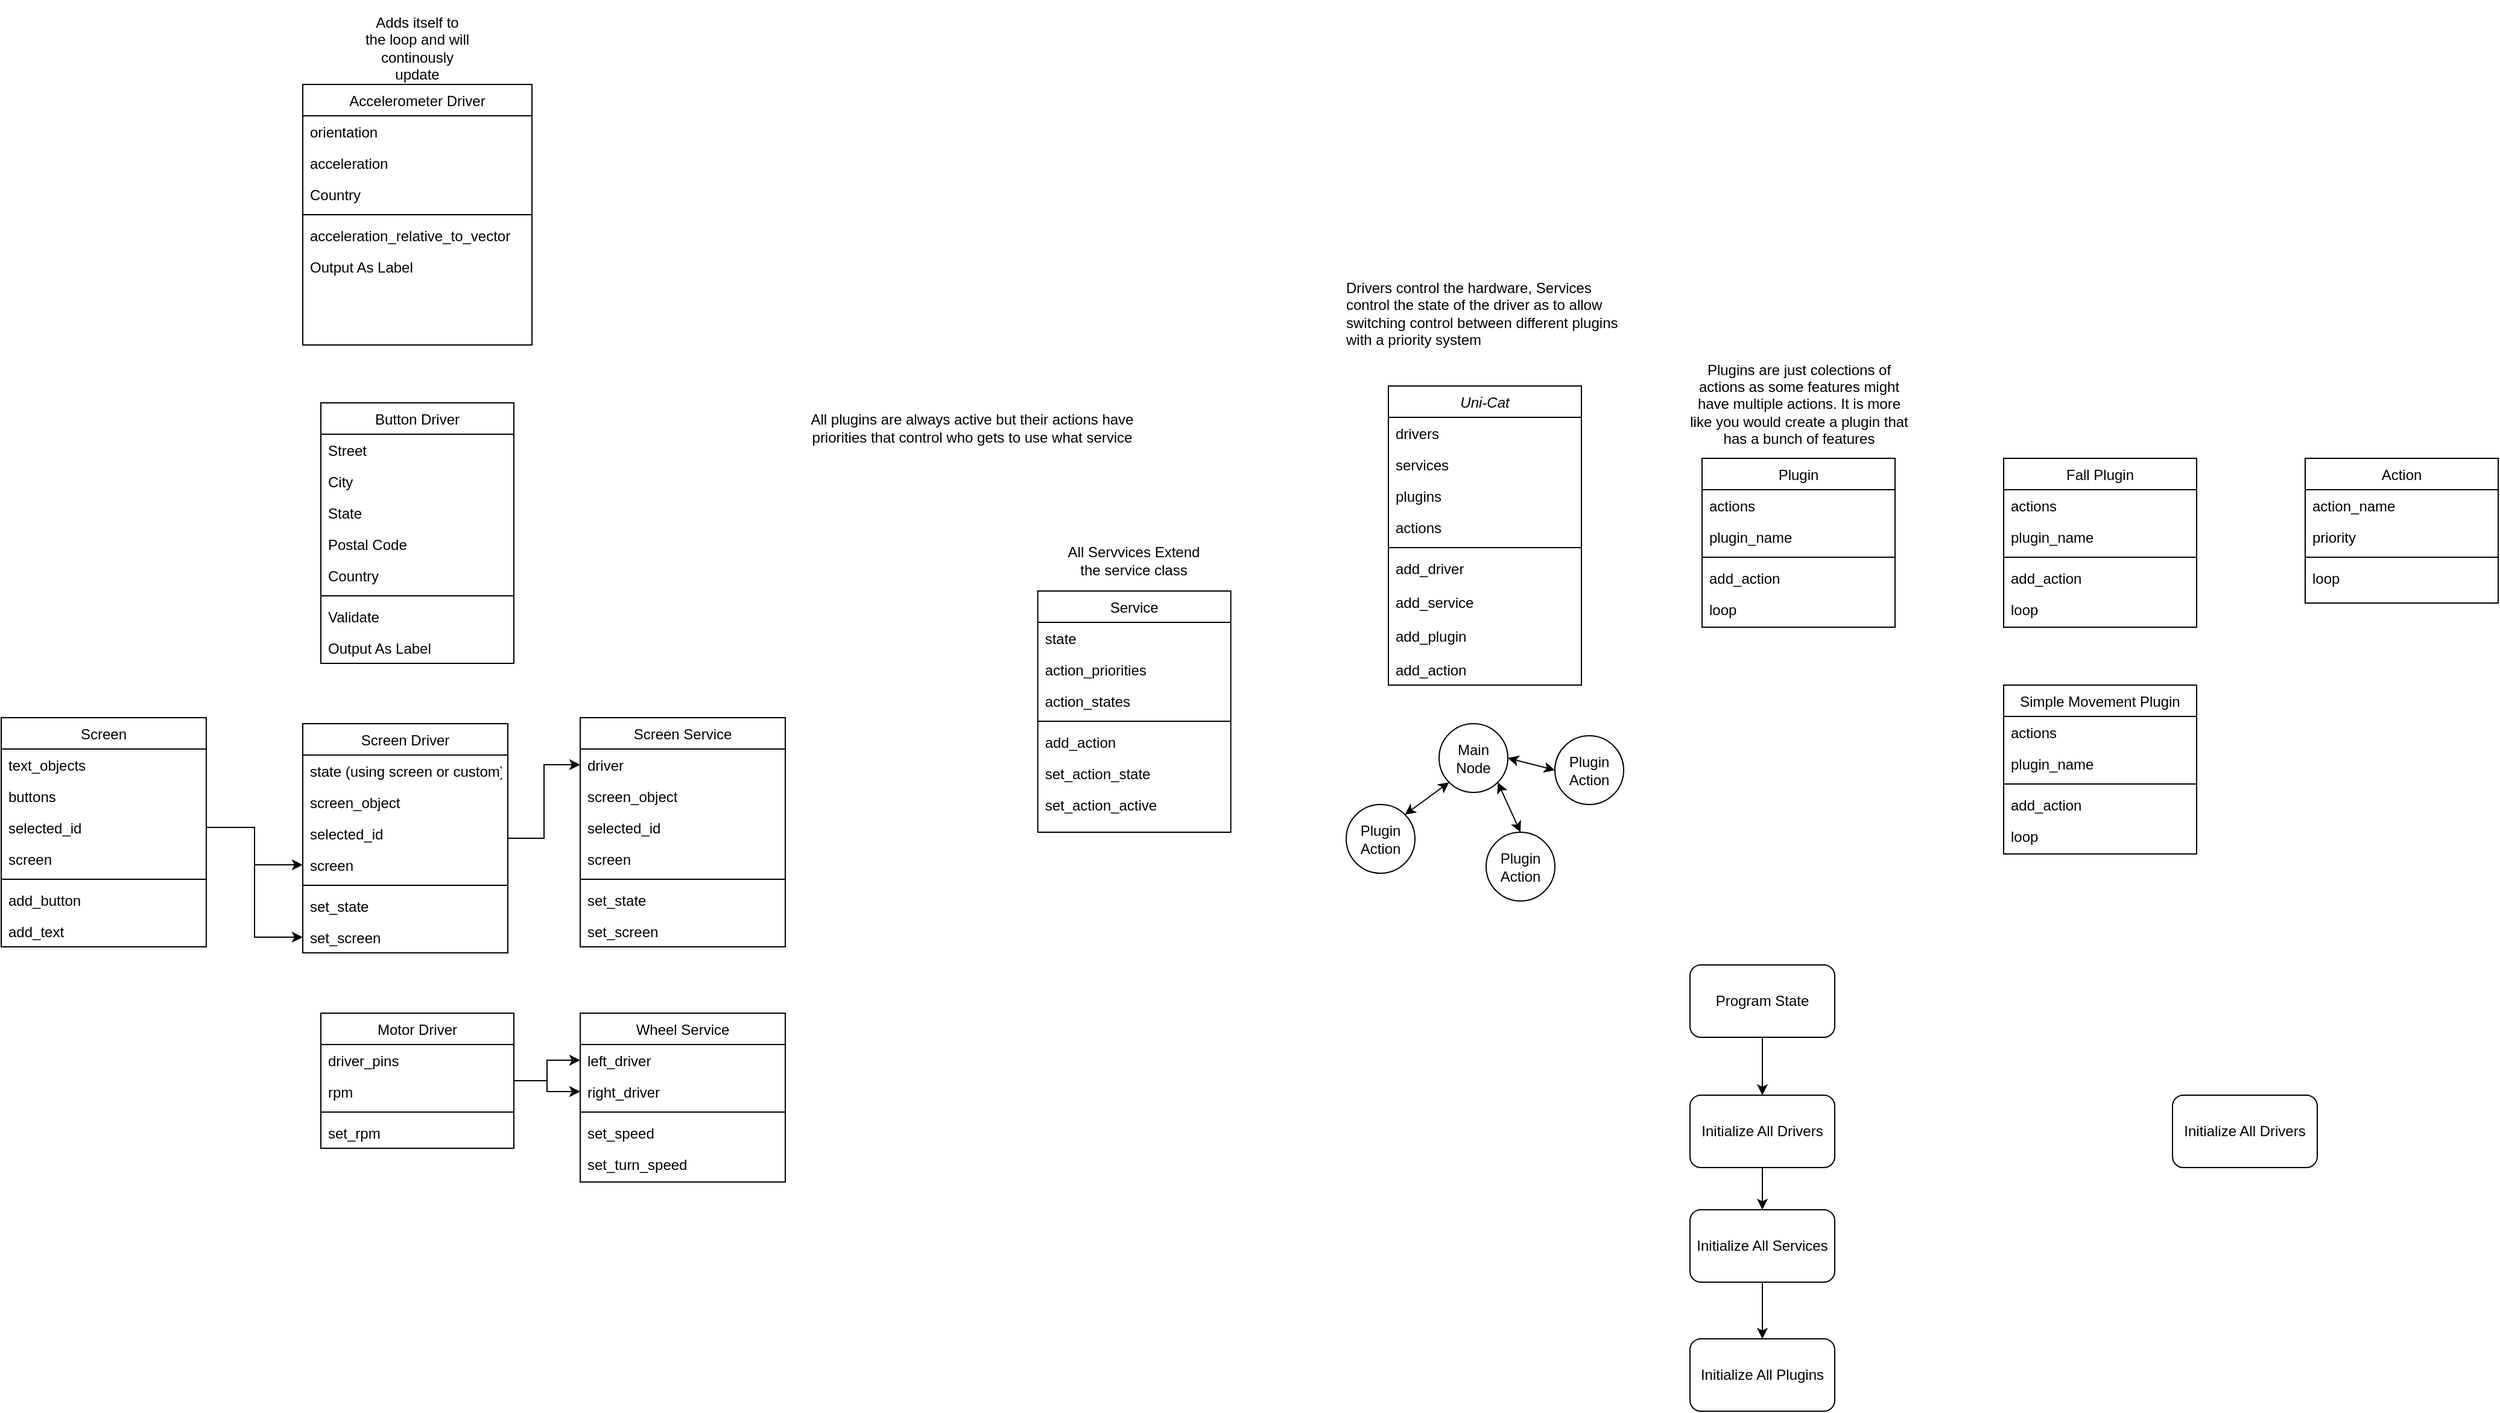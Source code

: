 <mxfile version="26.0.16">
  <diagram id="C5RBs43oDa-KdzZeNtuy" name="Page-1">
    <mxGraphModel dx="2759" dy="1823" grid="1" gridSize="10" guides="1" tooltips="1" connect="1" arrows="1" fold="1" page="1" pageScale="1" pageWidth="827" pageHeight="1169" math="0" shadow="0">
      <root>
        <mxCell id="WIyWlLk6GJQsqaUBKTNV-0" />
        <mxCell id="WIyWlLk6GJQsqaUBKTNV-1" parent="WIyWlLk6GJQsqaUBKTNV-0" />
        <mxCell id="zkfFHV4jXpPFQw0GAbJ--0" value="Uni-Cat" style="swimlane;fontStyle=2;align=center;verticalAlign=top;childLayout=stackLayout;horizontal=1;startSize=26;horizontalStack=0;resizeParent=1;resizeLast=0;collapsible=1;marginBottom=0;rounded=0;shadow=0;strokeWidth=1;" parent="WIyWlLk6GJQsqaUBKTNV-1" vertex="1">
          <mxGeometry x="220" y="120" width="160" height="248" as="geometry">
            <mxRectangle x="230" y="140" width="160" height="26" as="alternateBounds" />
          </mxGeometry>
        </mxCell>
        <mxCell id="zkfFHV4jXpPFQw0GAbJ--1" value="drivers" style="text;align=left;verticalAlign=top;spacingLeft=4;spacingRight=4;overflow=hidden;rotatable=0;points=[[0,0.5],[1,0.5]];portConstraint=eastwest;" parent="zkfFHV4jXpPFQw0GAbJ--0" vertex="1">
          <mxGeometry y="26" width="160" height="26" as="geometry" />
        </mxCell>
        <mxCell id="zkfFHV4jXpPFQw0GAbJ--2" value="services" style="text;align=left;verticalAlign=top;spacingLeft=4;spacingRight=4;overflow=hidden;rotatable=0;points=[[0,0.5],[1,0.5]];portConstraint=eastwest;rounded=0;shadow=0;html=0;" parent="zkfFHV4jXpPFQw0GAbJ--0" vertex="1">
          <mxGeometry y="52" width="160" height="26" as="geometry" />
        </mxCell>
        <mxCell id="zkfFHV4jXpPFQw0GAbJ--3" value="plugins" style="text;align=left;verticalAlign=top;spacingLeft=4;spacingRight=4;overflow=hidden;rotatable=0;points=[[0,0.5],[1,0.5]];portConstraint=eastwest;rounded=0;shadow=0;html=0;" parent="zkfFHV4jXpPFQw0GAbJ--0" vertex="1">
          <mxGeometry y="78" width="160" height="26" as="geometry" />
        </mxCell>
        <mxCell id="zBxT6otSpAJAWcywRwAS-45" value="actions" style="text;align=left;verticalAlign=top;spacingLeft=4;spacingRight=4;overflow=hidden;rotatable=0;points=[[0,0.5],[1,0.5]];portConstraint=eastwest;rounded=0;shadow=0;html=0;" vertex="1" parent="zkfFHV4jXpPFQw0GAbJ--0">
          <mxGeometry y="104" width="160" height="26" as="geometry" />
        </mxCell>
        <mxCell id="zkfFHV4jXpPFQw0GAbJ--4" value="" style="line;html=1;strokeWidth=1;align=left;verticalAlign=middle;spacingTop=-1;spacingLeft=3;spacingRight=3;rotatable=0;labelPosition=right;points=[];portConstraint=eastwest;" parent="zkfFHV4jXpPFQw0GAbJ--0" vertex="1">
          <mxGeometry y="130" width="160" height="8" as="geometry" />
        </mxCell>
        <mxCell id="zkfFHV4jXpPFQw0GAbJ--5" value="add_driver" style="text;align=left;verticalAlign=top;spacingLeft=4;spacingRight=4;overflow=hidden;rotatable=0;points=[[0,0.5],[1,0.5]];portConstraint=eastwest;" parent="zkfFHV4jXpPFQw0GAbJ--0" vertex="1">
          <mxGeometry y="138" width="160" height="28" as="geometry" />
        </mxCell>
        <mxCell id="Tneyb9ILqxEZpvxkOjh5-0" value="add_service" style="text;align=left;verticalAlign=top;spacingLeft=4;spacingRight=4;overflow=hidden;rotatable=0;points=[[0,0.5],[1,0.5]];portConstraint=eastwest;" parent="zkfFHV4jXpPFQw0GAbJ--0" vertex="1">
          <mxGeometry y="166" width="160" height="28" as="geometry" />
        </mxCell>
        <mxCell id="Tneyb9ILqxEZpvxkOjh5-1" value="add_plugin" style="text;align=left;verticalAlign=top;spacingLeft=4;spacingRight=4;overflow=hidden;rotatable=0;points=[[0,0.5],[1,0.5]];portConstraint=eastwest;" parent="zkfFHV4jXpPFQw0GAbJ--0" vertex="1">
          <mxGeometry y="194" width="160" height="28" as="geometry" />
        </mxCell>
        <mxCell id="zBxT6otSpAJAWcywRwAS-44" value="add_action" style="text;align=left;verticalAlign=top;spacingLeft=4;spacingRight=4;overflow=hidden;rotatable=0;points=[[0,0.5],[1,0.5]];portConstraint=eastwest;rounded=0;shadow=0;html=0;" vertex="1" parent="zkfFHV4jXpPFQw0GAbJ--0">
          <mxGeometry y="222" width="160" height="26" as="geometry" />
        </mxCell>
        <mxCell id="zkfFHV4jXpPFQw0GAbJ--17" value="Service" style="swimlane;fontStyle=0;align=center;verticalAlign=top;childLayout=stackLayout;horizontal=1;startSize=26;horizontalStack=0;resizeParent=1;resizeLast=0;collapsible=1;marginBottom=0;rounded=0;shadow=0;strokeWidth=1;" parent="WIyWlLk6GJQsqaUBKTNV-1" vertex="1">
          <mxGeometry x="-70.67" y="290" width="160" height="200" as="geometry">
            <mxRectangle x="508" y="120" width="160" height="26" as="alternateBounds" />
          </mxGeometry>
        </mxCell>
        <mxCell id="zkfFHV4jXpPFQw0GAbJ--18" value="state" style="text;align=left;verticalAlign=top;spacingLeft=4;spacingRight=4;overflow=hidden;rotatable=0;points=[[0,0.5],[1,0.5]];portConstraint=eastwest;" parent="zkfFHV4jXpPFQw0GAbJ--17" vertex="1">
          <mxGeometry y="26" width="160" height="26" as="geometry" />
        </mxCell>
        <mxCell id="zkfFHV4jXpPFQw0GAbJ--19" value="action_priorities" style="text;align=left;verticalAlign=top;spacingLeft=4;spacingRight=4;overflow=hidden;rotatable=0;points=[[0,0.5],[1,0.5]];portConstraint=eastwest;rounded=0;shadow=0;html=0;" parent="zkfFHV4jXpPFQw0GAbJ--17" vertex="1">
          <mxGeometry y="52" width="160" height="26" as="geometry" />
        </mxCell>
        <mxCell id="zkfFHV4jXpPFQw0GAbJ--20" value="action_states" style="text;align=left;verticalAlign=top;spacingLeft=4;spacingRight=4;overflow=hidden;rotatable=0;points=[[0,0.5],[1,0.5]];portConstraint=eastwest;rounded=0;shadow=0;html=0;" parent="zkfFHV4jXpPFQw0GAbJ--17" vertex="1">
          <mxGeometry y="78" width="160" height="26" as="geometry" />
        </mxCell>
        <mxCell id="zkfFHV4jXpPFQw0GAbJ--23" value="" style="line;html=1;strokeWidth=1;align=left;verticalAlign=middle;spacingTop=-1;spacingLeft=3;spacingRight=3;rotatable=0;labelPosition=right;points=[];portConstraint=eastwest;" parent="zkfFHV4jXpPFQw0GAbJ--17" vertex="1">
          <mxGeometry y="104" width="160" height="8" as="geometry" />
        </mxCell>
        <mxCell id="zkfFHV4jXpPFQw0GAbJ--24" value="add_action" style="text;align=left;verticalAlign=top;spacingLeft=4;spacingRight=4;overflow=hidden;rotatable=0;points=[[0,0.5],[1,0.5]];portConstraint=eastwest;" parent="zkfFHV4jXpPFQw0GAbJ--17" vertex="1">
          <mxGeometry y="112" width="160" height="26" as="geometry" />
        </mxCell>
        <mxCell id="zkfFHV4jXpPFQw0GAbJ--25" value="set_action_state" style="text;align=left;verticalAlign=top;spacingLeft=4;spacingRight=4;overflow=hidden;rotatable=0;points=[[0,0.5],[1,0.5]];portConstraint=eastwest;" parent="zkfFHV4jXpPFQw0GAbJ--17" vertex="1">
          <mxGeometry y="138" width="160" height="26" as="geometry" />
        </mxCell>
        <mxCell id="Tneyb9ILqxEZpvxkOjh5-11" value="set_action_active" style="text;align=left;verticalAlign=top;spacingLeft=4;spacingRight=4;overflow=hidden;rotatable=0;points=[[0,0.5],[1,0.5]];portConstraint=eastwest;" parent="zkfFHV4jXpPFQw0GAbJ--17" vertex="1">
          <mxGeometry y="164" width="160" height="26" as="geometry" />
        </mxCell>
        <mxCell id="Tneyb9ILqxEZpvxkOjh5-2" value="Button Driver" style="swimlane;fontStyle=0;align=center;verticalAlign=top;childLayout=stackLayout;horizontal=1;startSize=26;horizontalStack=0;resizeParent=1;resizeLast=0;collapsible=1;marginBottom=0;rounded=0;shadow=0;strokeWidth=1;" parent="WIyWlLk6GJQsqaUBKTNV-1" vertex="1">
          <mxGeometry x="-665" y="134" width="160" height="216" as="geometry">
            <mxRectangle x="508" y="120" width="160" height="26" as="alternateBounds" />
          </mxGeometry>
        </mxCell>
        <mxCell id="Tneyb9ILqxEZpvxkOjh5-3" value="Street" style="text;align=left;verticalAlign=top;spacingLeft=4;spacingRight=4;overflow=hidden;rotatable=0;points=[[0,0.5],[1,0.5]];portConstraint=eastwest;" parent="Tneyb9ILqxEZpvxkOjh5-2" vertex="1">
          <mxGeometry y="26" width="160" height="26" as="geometry" />
        </mxCell>
        <mxCell id="Tneyb9ILqxEZpvxkOjh5-4" value="City" style="text;align=left;verticalAlign=top;spacingLeft=4;spacingRight=4;overflow=hidden;rotatable=0;points=[[0,0.5],[1,0.5]];portConstraint=eastwest;rounded=0;shadow=0;html=0;" parent="Tneyb9ILqxEZpvxkOjh5-2" vertex="1">
          <mxGeometry y="52" width="160" height="26" as="geometry" />
        </mxCell>
        <mxCell id="Tneyb9ILqxEZpvxkOjh5-5" value="State" style="text;align=left;verticalAlign=top;spacingLeft=4;spacingRight=4;overflow=hidden;rotatable=0;points=[[0,0.5],[1,0.5]];portConstraint=eastwest;rounded=0;shadow=0;html=0;" parent="Tneyb9ILqxEZpvxkOjh5-2" vertex="1">
          <mxGeometry y="78" width="160" height="26" as="geometry" />
        </mxCell>
        <mxCell id="Tneyb9ILqxEZpvxkOjh5-6" value="Postal Code" style="text;align=left;verticalAlign=top;spacingLeft=4;spacingRight=4;overflow=hidden;rotatable=0;points=[[0,0.5],[1,0.5]];portConstraint=eastwest;rounded=0;shadow=0;html=0;" parent="Tneyb9ILqxEZpvxkOjh5-2" vertex="1">
          <mxGeometry y="104" width="160" height="26" as="geometry" />
        </mxCell>
        <mxCell id="Tneyb9ILqxEZpvxkOjh5-7" value="Country" style="text;align=left;verticalAlign=top;spacingLeft=4;spacingRight=4;overflow=hidden;rotatable=0;points=[[0,0.5],[1,0.5]];portConstraint=eastwest;rounded=0;shadow=0;html=0;" parent="Tneyb9ILqxEZpvxkOjh5-2" vertex="1">
          <mxGeometry y="130" width="160" height="26" as="geometry" />
        </mxCell>
        <mxCell id="Tneyb9ILqxEZpvxkOjh5-8" value="" style="line;html=1;strokeWidth=1;align=left;verticalAlign=middle;spacingTop=-1;spacingLeft=3;spacingRight=3;rotatable=0;labelPosition=right;points=[];portConstraint=eastwest;" parent="Tneyb9ILqxEZpvxkOjh5-2" vertex="1">
          <mxGeometry y="156" width="160" height="8" as="geometry" />
        </mxCell>
        <mxCell id="Tneyb9ILqxEZpvxkOjh5-9" value="Validate" style="text;align=left;verticalAlign=top;spacingLeft=4;spacingRight=4;overflow=hidden;rotatable=0;points=[[0,0.5],[1,0.5]];portConstraint=eastwest;" parent="Tneyb9ILqxEZpvxkOjh5-2" vertex="1">
          <mxGeometry y="164" width="160" height="26" as="geometry" />
        </mxCell>
        <mxCell id="Tneyb9ILqxEZpvxkOjh5-10" value="Output As Label" style="text;align=left;verticalAlign=top;spacingLeft=4;spacingRight=4;overflow=hidden;rotatable=0;points=[[0,0.5],[1,0.5]];portConstraint=eastwest;" parent="Tneyb9ILqxEZpvxkOjh5-2" vertex="1">
          <mxGeometry y="190" width="160" height="26" as="geometry" />
        </mxCell>
        <mxCell id="Tneyb9ILqxEZpvxkOjh5-97" style="edgeStyle=orthogonalEdgeStyle;rounded=0;orthogonalLoop=1;jettySize=auto;html=1;exitX=1;exitY=0.5;exitDx=0;exitDy=0;entryX=0;entryY=0.5;entryDx=0;entryDy=0;" parent="WIyWlLk6GJQsqaUBKTNV-1" source="Tneyb9ILqxEZpvxkOjh5-12" target="Tneyb9ILqxEZpvxkOjh5-39" edge="1">
          <mxGeometry relative="1" as="geometry" />
        </mxCell>
        <mxCell id="Tneyb9ILqxEZpvxkOjh5-12" value="Screen Driver" style="swimlane;fontStyle=0;align=center;verticalAlign=top;childLayout=stackLayout;horizontal=1;startSize=26;horizontalStack=0;resizeParent=1;resizeLast=0;collapsible=1;marginBottom=0;rounded=0;shadow=0;strokeWidth=1;" parent="WIyWlLk6GJQsqaUBKTNV-1" vertex="1">
          <mxGeometry x="-680" y="400" width="170" height="190" as="geometry">
            <mxRectangle x="508" y="120" width="160" height="26" as="alternateBounds" />
          </mxGeometry>
        </mxCell>
        <mxCell id="Tneyb9ILqxEZpvxkOjh5-13" value="state (using screen or custom)" style="text;align=left;verticalAlign=top;spacingLeft=4;spacingRight=4;overflow=hidden;rotatable=0;points=[[0,0.5],[1,0.5]];portConstraint=eastwest;" parent="Tneyb9ILqxEZpvxkOjh5-12" vertex="1">
          <mxGeometry y="26" width="170" height="26" as="geometry" />
        </mxCell>
        <mxCell id="Tneyb9ILqxEZpvxkOjh5-14" value="screen_object" style="text;align=left;verticalAlign=top;spacingLeft=4;spacingRight=4;overflow=hidden;rotatable=0;points=[[0,0.5],[1,0.5]];portConstraint=eastwest;rounded=0;shadow=0;html=0;" parent="Tneyb9ILqxEZpvxkOjh5-12" vertex="1">
          <mxGeometry y="52" width="170" height="26" as="geometry" />
        </mxCell>
        <mxCell id="Tneyb9ILqxEZpvxkOjh5-15" value="selected_id" style="text;align=left;verticalAlign=top;spacingLeft=4;spacingRight=4;overflow=hidden;rotatable=0;points=[[0,0.5],[1,0.5]];portConstraint=eastwest;rounded=0;shadow=0;html=0;" parent="Tneyb9ILqxEZpvxkOjh5-12" vertex="1">
          <mxGeometry y="78" width="170" height="26" as="geometry" />
        </mxCell>
        <mxCell id="Tneyb9ILqxEZpvxkOjh5-25" value="screen" style="text;align=left;verticalAlign=top;spacingLeft=4;spacingRight=4;overflow=hidden;rotatable=0;points=[[0,0.5],[1,0.5]];portConstraint=eastwest;rounded=0;shadow=0;html=0;" parent="Tneyb9ILqxEZpvxkOjh5-12" vertex="1">
          <mxGeometry y="104" width="170" height="26" as="geometry" />
        </mxCell>
        <mxCell id="Tneyb9ILqxEZpvxkOjh5-18" value="" style="line;html=1;strokeWidth=1;align=left;verticalAlign=middle;spacingTop=-1;spacingLeft=3;spacingRight=3;rotatable=0;labelPosition=right;points=[];portConstraint=eastwest;" parent="Tneyb9ILqxEZpvxkOjh5-12" vertex="1">
          <mxGeometry y="130" width="170" height="8" as="geometry" />
        </mxCell>
        <mxCell id="Tneyb9ILqxEZpvxkOjh5-19" value="set_state" style="text;align=left;verticalAlign=top;spacingLeft=4;spacingRight=4;overflow=hidden;rotatable=0;points=[[0,0.5],[1,0.5]];portConstraint=eastwest;" parent="Tneyb9ILqxEZpvxkOjh5-12" vertex="1">
          <mxGeometry y="138" width="170" height="26" as="geometry" />
        </mxCell>
        <mxCell id="Tneyb9ILqxEZpvxkOjh5-20" value="set_screen" style="text;align=left;verticalAlign=top;spacingLeft=4;spacingRight=4;overflow=hidden;rotatable=0;points=[[0,0.5],[1,0.5]];portConstraint=eastwest;" parent="Tneyb9ILqxEZpvxkOjh5-12" vertex="1">
          <mxGeometry y="164" width="170" height="26" as="geometry" />
        </mxCell>
        <mxCell id="Tneyb9ILqxEZpvxkOjh5-21" value="Drivers control the hardware, Services control the state of the driver as to allow switching control between different plugins with a priority system" style="text;html=1;align=left;verticalAlign=middle;whiteSpace=wrap;rounded=0;" parent="WIyWlLk6GJQsqaUBKTNV-1" vertex="1">
          <mxGeometry x="183" y="20" width="230" height="80" as="geometry" />
        </mxCell>
        <mxCell id="Tneyb9ILqxEZpvxkOjh5-27" value="Screen" style="swimlane;fontStyle=0;align=center;verticalAlign=top;childLayout=stackLayout;horizontal=1;startSize=26;horizontalStack=0;resizeParent=1;resizeLast=0;collapsible=1;marginBottom=0;rounded=0;shadow=0;strokeWidth=1;" parent="WIyWlLk6GJQsqaUBKTNV-1" vertex="1">
          <mxGeometry x="-930" y="395" width="170" height="190" as="geometry">
            <mxRectangle x="508" y="120" width="160" height="26" as="alternateBounds" />
          </mxGeometry>
        </mxCell>
        <mxCell id="Tneyb9ILqxEZpvxkOjh5-28" value="text_objects" style="text;align=left;verticalAlign=top;spacingLeft=4;spacingRight=4;overflow=hidden;rotatable=0;points=[[0,0.5],[1,0.5]];portConstraint=eastwest;" parent="Tneyb9ILqxEZpvxkOjh5-27" vertex="1">
          <mxGeometry y="26" width="170" height="26" as="geometry" />
        </mxCell>
        <mxCell id="Tneyb9ILqxEZpvxkOjh5-29" value="buttons" style="text;align=left;verticalAlign=top;spacingLeft=4;spacingRight=4;overflow=hidden;rotatable=0;points=[[0,0.5],[1,0.5]];portConstraint=eastwest;rounded=0;shadow=0;html=0;" parent="Tneyb9ILqxEZpvxkOjh5-27" vertex="1">
          <mxGeometry y="52" width="170" height="26" as="geometry" />
        </mxCell>
        <mxCell id="Tneyb9ILqxEZpvxkOjh5-30" value="selected_id" style="text;align=left;verticalAlign=top;spacingLeft=4;spacingRight=4;overflow=hidden;rotatable=0;points=[[0,0.5],[1,0.5]];portConstraint=eastwest;rounded=0;shadow=0;html=0;" parent="Tneyb9ILqxEZpvxkOjh5-27" vertex="1">
          <mxGeometry y="78" width="170" height="26" as="geometry" />
        </mxCell>
        <mxCell id="Tneyb9ILqxEZpvxkOjh5-31" value="screen" style="text;align=left;verticalAlign=top;spacingLeft=4;spacingRight=4;overflow=hidden;rotatable=0;points=[[0,0.5],[1,0.5]];portConstraint=eastwest;rounded=0;shadow=0;html=0;" parent="Tneyb9ILqxEZpvxkOjh5-27" vertex="1">
          <mxGeometry y="104" width="170" height="26" as="geometry" />
        </mxCell>
        <mxCell id="Tneyb9ILqxEZpvxkOjh5-32" value="" style="line;html=1;strokeWidth=1;align=left;verticalAlign=middle;spacingTop=-1;spacingLeft=3;spacingRight=3;rotatable=0;labelPosition=right;points=[];portConstraint=eastwest;" parent="Tneyb9ILqxEZpvxkOjh5-27" vertex="1">
          <mxGeometry y="130" width="170" height="8" as="geometry" />
        </mxCell>
        <mxCell id="Tneyb9ILqxEZpvxkOjh5-33" value="add_button" style="text;align=left;verticalAlign=top;spacingLeft=4;spacingRight=4;overflow=hidden;rotatable=0;points=[[0,0.5],[1,0.5]];portConstraint=eastwest;" parent="Tneyb9ILqxEZpvxkOjh5-27" vertex="1">
          <mxGeometry y="138" width="170" height="26" as="geometry" />
        </mxCell>
        <mxCell id="Tneyb9ILqxEZpvxkOjh5-34" value="add_text" style="text;align=left;verticalAlign=top;spacingLeft=4;spacingRight=4;overflow=hidden;rotatable=0;points=[[0,0.5],[1,0.5]];portConstraint=eastwest;" parent="Tneyb9ILqxEZpvxkOjh5-27" vertex="1">
          <mxGeometry y="164" width="170" height="26" as="geometry" />
        </mxCell>
        <mxCell id="Tneyb9ILqxEZpvxkOjh5-35" style="edgeStyle=orthogonalEdgeStyle;rounded=0;orthogonalLoop=1;jettySize=auto;html=1;exitX=1;exitY=0.5;exitDx=0;exitDy=0;entryX=0;entryY=0.5;entryDx=0;entryDy=0;" parent="WIyWlLk6GJQsqaUBKTNV-1" source="Tneyb9ILqxEZpvxkOjh5-30" target="Tneyb9ILqxEZpvxkOjh5-25" edge="1">
          <mxGeometry relative="1" as="geometry" />
        </mxCell>
        <mxCell id="Tneyb9ILqxEZpvxkOjh5-36" style="edgeStyle=orthogonalEdgeStyle;rounded=0;orthogonalLoop=1;jettySize=auto;html=1;exitX=1;exitY=0.5;exitDx=0;exitDy=0;entryX=0;entryY=0.5;entryDx=0;entryDy=0;" parent="WIyWlLk6GJQsqaUBKTNV-1" source="Tneyb9ILqxEZpvxkOjh5-30" target="Tneyb9ILqxEZpvxkOjh5-20" edge="1">
          <mxGeometry relative="1" as="geometry" />
        </mxCell>
        <mxCell id="Tneyb9ILqxEZpvxkOjh5-38" value="Screen Service" style="swimlane;fontStyle=0;align=center;verticalAlign=top;childLayout=stackLayout;horizontal=1;startSize=26;horizontalStack=0;resizeParent=1;resizeLast=0;collapsible=1;marginBottom=0;rounded=0;shadow=0;strokeWidth=1;" parent="WIyWlLk6GJQsqaUBKTNV-1" vertex="1">
          <mxGeometry x="-450" y="395" width="170" height="190" as="geometry">
            <mxRectangle x="508" y="120" width="160" height="26" as="alternateBounds" />
          </mxGeometry>
        </mxCell>
        <mxCell id="Tneyb9ILqxEZpvxkOjh5-39" value="driver" style="text;align=left;verticalAlign=top;spacingLeft=4;spacingRight=4;overflow=hidden;rotatable=0;points=[[0,0.5],[1,0.5]];portConstraint=eastwest;" parent="Tneyb9ILqxEZpvxkOjh5-38" vertex="1">
          <mxGeometry y="26" width="170" height="26" as="geometry" />
        </mxCell>
        <mxCell id="Tneyb9ILqxEZpvxkOjh5-40" value="screen_object" style="text;align=left;verticalAlign=top;spacingLeft=4;spacingRight=4;overflow=hidden;rotatable=0;points=[[0,0.5],[1,0.5]];portConstraint=eastwest;rounded=0;shadow=0;html=0;" parent="Tneyb9ILqxEZpvxkOjh5-38" vertex="1">
          <mxGeometry y="52" width="170" height="26" as="geometry" />
        </mxCell>
        <mxCell id="Tneyb9ILqxEZpvxkOjh5-41" value="selected_id" style="text;align=left;verticalAlign=top;spacingLeft=4;spacingRight=4;overflow=hidden;rotatable=0;points=[[0,0.5],[1,0.5]];portConstraint=eastwest;rounded=0;shadow=0;html=0;" parent="Tneyb9ILqxEZpvxkOjh5-38" vertex="1">
          <mxGeometry y="78" width="170" height="26" as="geometry" />
        </mxCell>
        <mxCell id="Tneyb9ILqxEZpvxkOjh5-42" value="screen" style="text;align=left;verticalAlign=top;spacingLeft=4;spacingRight=4;overflow=hidden;rotatable=0;points=[[0,0.5],[1,0.5]];portConstraint=eastwest;rounded=0;shadow=0;html=0;" parent="Tneyb9ILqxEZpvxkOjh5-38" vertex="1">
          <mxGeometry y="104" width="170" height="26" as="geometry" />
        </mxCell>
        <mxCell id="Tneyb9ILqxEZpvxkOjh5-43" value="" style="line;html=1;strokeWidth=1;align=left;verticalAlign=middle;spacingTop=-1;spacingLeft=3;spacingRight=3;rotatable=0;labelPosition=right;points=[];portConstraint=eastwest;" parent="Tneyb9ILqxEZpvxkOjh5-38" vertex="1">
          <mxGeometry y="130" width="170" height="8" as="geometry" />
        </mxCell>
        <mxCell id="Tneyb9ILqxEZpvxkOjh5-44" value="set_state" style="text;align=left;verticalAlign=top;spacingLeft=4;spacingRight=4;overflow=hidden;rotatable=0;points=[[0,0.5],[1,0.5]];portConstraint=eastwest;" parent="Tneyb9ILqxEZpvxkOjh5-38" vertex="1">
          <mxGeometry y="138" width="170" height="26" as="geometry" />
        </mxCell>
        <mxCell id="Tneyb9ILqxEZpvxkOjh5-45" value="set_screen" style="text;align=left;verticalAlign=top;spacingLeft=4;spacingRight=4;overflow=hidden;rotatable=0;points=[[0,0.5],[1,0.5]];portConstraint=eastwest;" parent="Tneyb9ILqxEZpvxkOjh5-38" vertex="1">
          <mxGeometry y="164" width="170" height="26" as="geometry" />
        </mxCell>
        <mxCell id="Tneyb9ILqxEZpvxkOjh5-51" value="All plugins are always active but their actions have priorities that control who gets to use what service" style="text;html=1;align=center;verticalAlign=middle;whiteSpace=wrap;rounded=0;" parent="WIyWlLk6GJQsqaUBKTNV-1" vertex="1">
          <mxGeometry x="-270" y="140" width="290" height="30" as="geometry" />
        </mxCell>
        <mxCell id="Tneyb9ILqxEZpvxkOjh5-61" value="Accelerometer Driver" style="swimlane;fontStyle=0;align=center;verticalAlign=top;childLayout=stackLayout;horizontal=1;startSize=26;horizontalStack=0;resizeParent=1;resizeLast=0;collapsible=1;marginBottom=0;rounded=0;shadow=0;strokeWidth=1;" parent="WIyWlLk6GJQsqaUBKTNV-1" vertex="1">
          <mxGeometry x="-680" y="-130" width="190" height="216" as="geometry">
            <mxRectangle x="508" y="120" width="160" height="26" as="alternateBounds" />
          </mxGeometry>
        </mxCell>
        <mxCell id="Tneyb9ILqxEZpvxkOjh5-62" value="orientation" style="text;align=left;verticalAlign=top;spacingLeft=4;spacingRight=4;overflow=hidden;rotatable=0;points=[[0,0.5],[1,0.5]];portConstraint=eastwest;" parent="Tneyb9ILqxEZpvxkOjh5-61" vertex="1">
          <mxGeometry y="26" width="190" height="26" as="geometry" />
        </mxCell>
        <mxCell id="Tneyb9ILqxEZpvxkOjh5-63" value="acceleration" style="text;align=left;verticalAlign=top;spacingLeft=4;spacingRight=4;overflow=hidden;rotatable=0;points=[[0,0.5],[1,0.5]];portConstraint=eastwest;rounded=0;shadow=0;html=0;" parent="Tneyb9ILqxEZpvxkOjh5-61" vertex="1">
          <mxGeometry y="52" width="190" height="26" as="geometry" />
        </mxCell>
        <mxCell id="Tneyb9ILqxEZpvxkOjh5-66" value="Country" style="text;align=left;verticalAlign=top;spacingLeft=4;spacingRight=4;overflow=hidden;rotatable=0;points=[[0,0.5],[1,0.5]];portConstraint=eastwest;rounded=0;shadow=0;html=0;" parent="Tneyb9ILqxEZpvxkOjh5-61" vertex="1">
          <mxGeometry y="78" width="190" height="26" as="geometry" />
        </mxCell>
        <mxCell id="Tneyb9ILqxEZpvxkOjh5-67" value="" style="line;html=1;strokeWidth=1;align=left;verticalAlign=middle;spacingTop=-1;spacingLeft=3;spacingRight=3;rotatable=0;labelPosition=right;points=[];portConstraint=eastwest;" parent="Tneyb9ILqxEZpvxkOjh5-61" vertex="1">
          <mxGeometry y="104" width="190" height="8" as="geometry" />
        </mxCell>
        <mxCell id="Tneyb9ILqxEZpvxkOjh5-68" value="acceleration_relative_to_vector" style="text;align=left;verticalAlign=top;spacingLeft=4;spacingRight=4;overflow=hidden;rotatable=0;points=[[0,0.5],[1,0.5]];portConstraint=eastwest;" parent="Tneyb9ILqxEZpvxkOjh5-61" vertex="1">
          <mxGeometry y="112" width="190" height="26" as="geometry" />
        </mxCell>
        <mxCell id="Tneyb9ILqxEZpvxkOjh5-69" value="Output As Label" style="text;align=left;verticalAlign=top;spacingLeft=4;spacingRight=4;overflow=hidden;rotatable=0;points=[[0,0.5],[1,0.5]];portConstraint=eastwest;" parent="Tneyb9ILqxEZpvxkOjh5-61" vertex="1">
          <mxGeometry y="138" width="190" height="26" as="geometry" />
        </mxCell>
        <mxCell id="Tneyb9ILqxEZpvxkOjh5-70" value="Adds itself to the loop and will continously update" style="text;html=1;align=center;verticalAlign=middle;whiteSpace=wrap;rounded=0;" parent="WIyWlLk6GJQsqaUBKTNV-1" vertex="1">
          <mxGeometry x="-630" y="-200" width="90" height="80" as="geometry" />
        </mxCell>
        <mxCell id="Tneyb9ILqxEZpvxkOjh5-81" value="Main Node" style="ellipse;whiteSpace=wrap;html=1;aspect=fixed;" parent="WIyWlLk6GJQsqaUBKTNV-1" vertex="1">
          <mxGeometry x="262.0" y="400" width="57" height="57" as="geometry" />
        </mxCell>
        <mxCell id="Tneyb9ILqxEZpvxkOjh5-83" value="Plugin Action" style="ellipse;whiteSpace=wrap;html=1;aspect=fixed;" parent="WIyWlLk6GJQsqaUBKTNV-1" vertex="1">
          <mxGeometry x="358.0" y="410" width="57" height="57" as="geometry" />
        </mxCell>
        <mxCell id="Tneyb9ILqxEZpvxkOjh5-84" value="Plugin Action" style="ellipse;whiteSpace=wrap;html=1;aspect=fixed;" parent="WIyWlLk6GJQsqaUBKTNV-1" vertex="1">
          <mxGeometry x="301.0" y="490" width="57" height="57" as="geometry" />
        </mxCell>
        <mxCell id="Tneyb9ILqxEZpvxkOjh5-85" value="Plugin Action" style="ellipse;whiteSpace=wrap;html=1;aspect=fixed;" parent="WIyWlLk6GJQsqaUBKTNV-1" vertex="1">
          <mxGeometry x="185.0" y="467" width="57" height="57" as="geometry" />
        </mxCell>
        <mxCell id="Tneyb9ILqxEZpvxkOjh5-86" value="" style="endArrow=classic;startArrow=classic;html=1;rounded=0;exitX=1;exitY=0;exitDx=0;exitDy=0;entryX=0;entryY=1;entryDx=0;entryDy=0;" parent="WIyWlLk6GJQsqaUBKTNV-1" source="Tneyb9ILqxEZpvxkOjh5-85" target="Tneyb9ILqxEZpvxkOjh5-81" edge="1">
          <mxGeometry width="50" height="50" relative="1" as="geometry">
            <mxPoint x="325.0" y="190" as="sourcePoint" />
            <mxPoint x="375.0" y="140" as="targetPoint" />
          </mxGeometry>
        </mxCell>
        <mxCell id="Tneyb9ILqxEZpvxkOjh5-87" value="" style="endArrow=classic;startArrow=classic;html=1;rounded=0;exitX=0.5;exitY=0;exitDx=0;exitDy=0;entryX=1;entryY=1;entryDx=0;entryDy=0;" parent="WIyWlLk6GJQsqaUBKTNV-1" source="Tneyb9ILqxEZpvxkOjh5-84" target="Tneyb9ILqxEZpvxkOjh5-81" edge="1">
          <mxGeometry width="50" height="50" relative="1" as="geometry">
            <mxPoint x="244.0" y="435" as="sourcePoint" />
            <mxPoint x="280.0" y="409" as="targetPoint" />
          </mxGeometry>
        </mxCell>
        <mxCell id="Tneyb9ILqxEZpvxkOjh5-88" value="" style="endArrow=classic;startArrow=classic;html=1;rounded=0;exitX=0;exitY=0.5;exitDx=0;exitDy=0;entryX=1;entryY=0.5;entryDx=0;entryDy=0;" parent="WIyWlLk6GJQsqaUBKTNV-1" source="Tneyb9ILqxEZpvxkOjh5-83" target="Tneyb9ILqxEZpvxkOjh5-81" edge="1">
          <mxGeometry width="50" height="50" relative="1" as="geometry">
            <mxPoint x="339.0" y="450" as="sourcePoint" />
            <mxPoint x="321.0" y="409" as="targetPoint" />
          </mxGeometry>
        </mxCell>
        <mxCell id="Tneyb9ILqxEZpvxkOjh5-89" value="Plugin" style="swimlane;fontStyle=0;align=center;verticalAlign=top;childLayout=stackLayout;horizontal=1;startSize=26;horizontalStack=0;resizeParent=1;resizeLast=0;collapsible=1;marginBottom=0;rounded=0;shadow=0;strokeWidth=1;" parent="WIyWlLk6GJQsqaUBKTNV-1" vertex="1">
          <mxGeometry x="480" y="180" width="160" height="140" as="geometry">
            <mxRectangle x="508" y="120" width="160" height="26" as="alternateBounds" />
          </mxGeometry>
        </mxCell>
        <mxCell id="Tneyb9ILqxEZpvxkOjh5-90" value="actions" style="text;align=left;verticalAlign=top;spacingLeft=4;spacingRight=4;overflow=hidden;rotatable=0;points=[[0,0.5],[1,0.5]];portConstraint=eastwest;" parent="Tneyb9ILqxEZpvxkOjh5-89" vertex="1">
          <mxGeometry y="26" width="160" height="26" as="geometry" />
        </mxCell>
        <mxCell id="zBxT6otSpAJAWcywRwAS-21" value="plugin_name" style="text;align=left;verticalAlign=top;spacingLeft=4;spacingRight=4;overflow=hidden;rotatable=0;points=[[0,0.5],[1,0.5]];portConstraint=eastwest;" vertex="1" parent="Tneyb9ILqxEZpvxkOjh5-89">
          <mxGeometry y="52" width="160" height="26" as="geometry" />
        </mxCell>
        <mxCell id="Tneyb9ILqxEZpvxkOjh5-93" value="" style="line;html=1;strokeWidth=1;align=left;verticalAlign=middle;spacingTop=-1;spacingLeft=3;spacingRight=3;rotatable=0;labelPosition=right;points=[];portConstraint=eastwest;" parent="Tneyb9ILqxEZpvxkOjh5-89" vertex="1">
          <mxGeometry y="78" width="160" height="8" as="geometry" />
        </mxCell>
        <mxCell id="Tneyb9ILqxEZpvxkOjh5-94" value="add_action" style="text;align=left;verticalAlign=top;spacingLeft=4;spacingRight=4;overflow=hidden;rotatable=0;points=[[0,0.5],[1,0.5]];portConstraint=eastwest;" parent="Tneyb9ILqxEZpvxkOjh5-89" vertex="1">
          <mxGeometry y="86" width="160" height="26" as="geometry" />
        </mxCell>
        <mxCell id="Tneyb9ILqxEZpvxkOjh5-95" value="loop" style="text;align=left;verticalAlign=top;spacingLeft=4;spacingRight=4;overflow=hidden;rotatable=0;points=[[0,0.5],[1,0.5]];portConstraint=eastwest;" parent="Tneyb9ILqxEZpvxkOjh5-89" vertex="1">
          <mxGeometry y="112" width="160" height="26" as="geometry" />
        </mxCell>
        <mxCell id="zBxT6otSpAJAWcywRwAS-18" style="edgeStyle=orthogonalEdgeStyle;rounded=0;orthogonalLoop=1;jettySize=auto;html=1;exitX=1;exitY=0.5;exitDx=0;exitDy=0;entryX=0;entryY=0.5;entryDx=0;entryDy=0;" edge="1" parent="WIyWlLk6GJQsqaUBKTNV-1" source="zBxT6otSpAJAWcywRwAS-0" target="zBxT6otSpAJAWcywRwAS-10">
          <mxGeometry relative="1" as="geometry" />
        </mxCell>
        <mxCell id="zBxT6otSpAJAWcywRwAS-19" style="edgeStyle=orthogonalEdgeStyle;rounded=0;orthogonalLoop=1;jettySize=auto;html=1;exitX=1;exitY=0.5;exitDx=0;exitDy=0;entryX=0;entryY=0.5;entryDx=0;entryDy=0;" edge="1" parent="WIyWlLk6GJQsqaUBKTNV-1" source="zBxT6otSpAJAWcywRwAS-0" target="zBxT6otSpAJAWcywRwAS-11">
          <mxGeometry relative="1" as="geometry" />
        </mxCell>
        <mxCell id="zBxT6otSpAJAWcywRwAS-0" value="Motor Driver" style="swimlane;fontStyle=0;align=center;verticalAlign=top;childLayout=stackLayout;horizontal=1;startSize=26;horizontalStack=0;resizeParent=1;resizeLast=0;collapsible=1;marginBottom=0;rounded=0;shadow=0;strokeWidth=1;" vertex="1" parent="WIyWlLk6GJQsqaUBKTNV-1">
          <mxGeometry x="-665" y="640" width="160" height="112" as="geometry">
            <mxRectangle x="508" y="120" width="160" height="26" as="alternateBounds" />
          </mxGeometry>
        </mxCell>
        <mxCell id="zBxT6otSpAJAWcywRwAS-1" value="driver_pins" style="text;align=left;verticalAlign=top;spacingLeft=4;spacingRight=4;overflow=hidden;rotatable=0;points=[[0,0.5],[1,0.5]];portConstraint=eastwest;" vertex="1" parent="zBxT6otSpAJAWcywRwAS-0">
          <mxGeometry y="26" width="160" height="26" as="geometry" />
        </mxCell>
        <mxCell id="zBxT6otSpAJAWcywRwAS-17" value="rpm" style="text;align=left;verticalAlign=top;spacingLeft=4;spacingRight=4;overflow=hidden;rotatable=0;points=[[0,0.5],[1,0.5]];portConstraint=eastwest;" vertex="1" parent="zBxT6otSpAJAWcywRwAS-0">
          <mxGeometry y="52" width="160" height="26" as="geometry" />
        </mxCell>
        <mxCell id="zBxT6otSpAJAWcywRwAS-6" value="" style="line;html=1;strokeWidth=1;align=left;verticalAlign=middle;spacingTop=-1;spacingLeft=3;spacingRight=3;rotatable=0;labelPosition=right;points=[];portConstraint=eastwest;" vertex="1" parent="zBxT6otSpAJAWcywRwAS-0">
          <mxGeometry y="78" width="160" height="8" as="geometry" />
        </mxCell>
        <mxCell id="zBxT6otSpAJAWcywRwAS-7" value="set_rpm" style="text;align=left;verticalAlign=top;spacingLeft=4;spacingRight=4;overflow=hidden;rotatable=0;points=[[0,0.5],[1,0.5]];portConstraint=eastwest;" vertex="1" parent="zBxT6otSpAJAWcywRwAS-0">
          <mxGeometry y="86" width="160" height="26" as="geometry" />
        </mxCell>
        <mxCell id="zBxT6otSpAJAWcywRwAS-9" value="Wheel Service" style="swimlane;fontStyle=0;align=center;verticalAlign=top;childLayout=stackLayout;horizontal=1;startSize=26;horizontalStack=0;resizeParent=1;resizeLast=0;collapsible=1;marginBottom=0;rounded=0;shadow=0;strokeWidth=1;" vertex="1" parent="WIyWlLk6GJQsqaUBKTNV-1">
          <mxGeometry x="-450" y="640" width="170" height="140" as="geometry">
            <mxRectangle x="508" y="120" width="160" height="26" as="alternateBounds" />
          </mxGeometry>
        </mxCell>
        <mxCell id="zBxT6otSpAJAWcywRwAS-10" value="left_driver" style="text;align=left;verticalAlign=top;spacingLeft=4;spacingRight=4;overflow=hidden;rotatable=0;points=[[0,0.5],[1,0.5]];portConstraint=eastwest;rounded=0;shadow=0;html=0;" vertex="1" parent="zBxT6otSpAJAWcywRwAS-9">
          <mxGeometry y="26" width="170" height="26" as="geometry" />
        </mxCell>
        <mxCell id="zBxT6otSpAJAWcywRwAS-11" value="right_driver" style="text;align=left;verticalAlign=top;spacingLeft=4;spacingRight=4;overflow=hidden;rotatable=0;points=[[0,0.5],[1,0.5]];portConstraint=eastwest;rounded=0;shadow=0;html=0;" vertex="1" parent="zBxT6otSpAJAWcywRwAS-9">
          <mxGeometry y="52" width="170" height="26" as="geometry" />
        </mxCell>
        <mxCell id="zBxT6otSpAJAWcywRwAS-13" value="" style="line;html=1;strokeWidth=1;align=left;verticalAlign=middle;spacingTop=-1;spacingLeft=3;spacingRight=3;rotatable=0;labelPosition=right;points=[];portConstraint=eastwest;" vertex="1" parent="zBxT6otSpAJAWcywRwAS-9">
          <mxGeometry y="78" width="170" height="8" as="geometry" />
        </mxCell>
        <mxCell id="zBxT6otSpAJAWcywRwAS-14" value="set_speed" style="text;align=left;verticalAlign=top;spacingLeft=4;spacingRight=4;overflow=hidden;rotatable=0;points=[[0,0.5],[1,0.5]];portConstraint=eastwest;" vertex="1" parent="zBxT6otSpAJAWcywRwAS-9">
          <mxGeometry y="86" width="170" height="26" as="geometry" />
        </mxCell>
        <mxCell id="zBxT6otSpAJAWcywRwAS-20" value="set_turn_speed" style="text;align=left;verticalAlign=top;spacingLeft=4;spacingRight=4;overflow=hidden;rotatable=0;points=[[0,0.5],[1,0.5]];portConstraint=eastwest;" vertex="1" parent="zBxT6otSpAJAWcywRwAS-9">
          <mxGeometry y="112" width="170" height="26" as="geometry" />
        </mxCell>
        <mxCell id="zBxT6otSpAJAWcywRwAS-16" value="All Servvices Extend the service class" style="text;html=1;align=center;verticalAlign=middle;whiteSpace=wrap;rounded=0;" vertex="1" parent="WIyWlLk6GJQsqaUBKTNV-1">
          <mxGeometry x="-50.67" y="250" width="120" height="30" as="geometry" />
        </mxCell>
        <mxCell id="zBxT6otSpAJAWcywRwAS-22" value="Plugins are just colections of actions as some features might have multiple actions. It is more like you would create a plugin that has a bunch of features" style="text;html=1;align=center;verticalAlign=middle;whiteSpace=wrap;rounded=0;" vertex="1" parent="WIyWlLk6GJQsqaUBKTNV-1">
          <mxGeometry x="468.75" y="120" width="182.5" height="30" as="geometry" />
        </mxCell>
        <mxCell id="zBxT6otSpAJAWcywRwAS-31" style="edgeStyle=orthogonalEdgeStyle;rounded=0;orthogonalLoop=1;jettySize=auto;html=1;exitX=0.5;exitY=1;exitDx=0;exitDy=0;entryX=0.5;entryY=0;entryDx=0;entryDy=0;" edge="1" parent="WIyWlLk6GJQsqaUBKTNV-1" source="zBxT6otSpAJAWcywRwAS-23" target="zBxT6otSpAJAWcywRwAS-24">
          <mxGeometry relative="1" as="geometry" />
        </mxCell>
        <mxCell id="zBxT6otSpAJAWcywRwAS-23" value="Program State" style="rounded=1;whiteSpace=wrap;html=1;" vertex="1" parent="WIyWlLk6GJQsqaUBKTNV-1">
          <mxGeometry x="470" y="600" width="120" height="60" as="geometry" />
        </mxCell>
        <mxCell id="zBxT6otSpAJAWcywRwAS-47" style="edgeStyle=orthogonalEdgeStyle;rounded=0;orthogonalLoop=1;jettySize=auto;html=1;exitX=0.5;exitY=1;exitDx=0;exitDy=0;entryX=0.5;entryY=0;entryDx=0;entryDy=0;" edge="1" parent="WIyWlLk6GJQsqaUBKTNV-1" source="zBxT6otSpAJAWcywRwAS-24" target="zBxT6otSpAJAWcywRwAS-46">
          <mxGeometry relative="1" as="geometry" />
        </mxCell>
        <mxCell id="zBxT6otSpAJAWcywRwAS-24" value="Initialize All Drivers" style="rounded=1;whiteSpace=wrap;html=1;" vertex="1" parent="WIyWlLk6GJQsqaUBKTNV-1">
          <mxGeometry x="470" y="708" width="120" height="60" as="geometry" />
        </mxCell>
        <mxCell id="zBxT6otSpAJAWcywRwAS-25" value="Fall Plugin" style="swimlane;fontStyle=0;align=center;verticalAlign=top;childLayout=stackLayout;horizontal=1;startSize=26;horizontalStack=0;resizeParent=1;resizeLast=0;collapsible=1;marginBottom=0;rounded=0;shadow=0;strokeWidth=1;" vertex="1" parent="WIyWlLk6GJQsqaUBKTNV-1">
          <mxGeometry x="730" y="180" width="160" height="140" as="geometry">
            <mxRectangle x="508" y="120" width="160" height="26" as="alternateBounds" />
          </mxGeometry>
        </mxCell>
        <mxCell id="zBxT6otSpAJAWcywRwAS-26" value="actions" style="text;align=left;verticalAlign=top;spacingLeft=4;spacingRight=4;overflow=hidden;rotatable=0;points=[[0,0.5],[1,0.5]];portConstraint=eastwest;" vertex="1" parent="zBxT6otSpAJAWcywRwAS-25">
          <mxGeometry y="26" width="160" height="26" as="geometry" />
        </mxCell>
        <mxCell id="zBxT6otSpAJAWcywRwAS-27" value="plugin_name" style="text;align=left;verticalAlign=top;spacingLeft=4;spacingRight=4;overflow=hidden;rotatable=0;points=[[0,0.5],[1,0.5]];portConstraint=eastwest;" vertex="1" parent="zBxT6otSpAJAWcywRwAS-25">
          <mxGeometry y="52" width="160" height="26" as="geometry" />
        </mxCell>
        <mxCell id="zBxT6otSpAJAWcywRwAS-28" value="" style="line;html=1;strokeWidth=1;align=left;verticalAlign=middle;spacingTop=-1;spacingLeft=3;spacingRight=3;rotatable=0;labelPosition=right;points=[];portConstraint=eastwest;" vertex="1" parent="zBxT6otSpAJAWcywRwAS-25">
          <mxGeometry y="78" width="160" height="8" as="geometry" />
        </mxCell>
        <mxCell id="zBxT6otSpAJAWcywRwAS-29" value="add_action" style="text;align=left;verticalAlign=top;spacingLeft=4;spacingRight=4;overflow=hidden;rotatable=0;points=[[0,0.5],[1,0.5]];portConstraint=eastwest;" vertex="1" parent="zBxT6otSpAJAWcywRwAS-25">
          <mxGeometry y="86" width="160" height="26" as="geometry" />
        </mxCell>
        <mxCell id="zBxT6otSpAJAWcywRwAS-30" value="loop" style="text;align=left;verticalAlign=top;spacingLeft=4;spacingRight=4;overflow=hidden;rotatable=0;points=[[0,0.5],[1,0.5]];portConstraint=eastwest;" vertex="1" parent="zBxT6otSpAJAWcywRwAS-25">
          <mxGeometry y="112" width="160" height="26" as="geometry" />
        </mxCell>
        <mxCell id="zBxT6otSpAJAWcywRwAS-38" value="Action" style="swimlane;fontStyle=0;align=center;verticalAlign=top;childLayout=stackLayout;horizontal=1;startSize=26;horizontalStack=0;resizeParent=1;resizeLast=0;collapsible=1;marginBottom=0;rounded=0;shadow=0;strokeWidth=1;" vertex="1" parent="WIyWlLk6GJQsqaUBKTNV-1">
          <mxGeometry x="980" y="180" width="160" height="120" as="geometry">
            <mxRectangle x="508" y="120" width="160" height="26" as="alternateBounds" />
          </mxGeometry>
        </mxCell>
        <mxCell id="zBxT6otSpAJAWcywRwAS-39" value="action_name" style="text;align=left;verticalAlign=top;spacingLeft=4;spacingRight=4;overflow=hidden;rotatable=0;points=[[0,0.5],[1,0.5]];portConstraint=eastwest;" vertex="1" parent="zBxT6otSpAJAWcywRwAS-38">
          <mxGeometry y="26" width="160" height="26" as="geometry" />
        </mxCell>
        <mxCell id="zBxT6otSpAJAWcywRwAS-40" value="priority" style="text;align=left;verticalAlign=top;spacingLeft=4;spacingRight=4;overflow=hidden;rotatable=0;points=[[0,0.5],[1,0.5]];portConstraint=eastwest;" vertex="1" parent="zBxT6otSpAJAWcywRwAS-38">
          <mxGeometry y="52" width="160" height="26" as="geometry" />
        </mxCell>
        <mxCell id="zBxT6otSpAJAWcywRwAS-41" value="" style="line;html=1;strokeWidth=1;align=left;verticalAlign=middle;spacingTop=-1;spacingLeft=3;spacingRight=3;rotatable=0;labelPosition=right;points=[];portConstraint=eastwest;" vertex="1" parent="zBxT6otSpAJAWcywRwAS-38">
          <mxGeometry y="78" width="160" height="8" as="geometry" />
        </mxCell>
        <mxCell id="zBxT6otSpAJAWcywRwAS-43" value="loop" style="text;align=left;verticalAlign=top;spacingLeft=4;spacingRight=4;overflow=hidden;rotatable=0;points=[[0,0.5],[1,0.5]];portConstraint=eastwest;" vertex="1" parent="zBxT6otSpAJAWcywRwAS-38">
          <mxGeometry y="86" width="160" height="26" as="geometry" />
        </mxCell>
        <mxCell id="zBxT6otSpAJAWcywRwAS-55" style="edgeStyle=orthogonalEdgeStyle;rounded=0;orthogonalLoop=1;jettySize=auto;html=1;exitX=0.5;exitY=1;exitDx=0;exitDy=0;entryX=0.5;entryY=0;entryDx=0;entryDy=0;" edge="1" parent="WIyWlLk6GJQsqaUBKTNV-1" source="zBxT6otSpAJAWcywRwAS-46" target="zBxT6otSpAJAWcywRwAS-54">
          <mxGeometry relative="1" as="geometry" />
        </mxCell>
        <mxCell id="zBxT6otSpAJAWcywRwAS-46" value="Initialize All Services" style="rounded=1;whiteSpace=wrap;html=1;" vertex="1" parent="WIyWlLk6GJQsqaUBKTNV-1">
          <mxGeometry x="470" y="803" width="120" height="60" as="geometry" />
        </mxCell>
        <mxCell id="zBxT6otSpAJAWcywRwAS-48" value="Simple Movement Plugin" style="swimlane;fontStyle=0;align=center;verticalAlign=top;childLayout=stackLayout;horizontal=1;startSize=26;horizontalStack=0;resizeParent=1;resizeLast=0;collapsible=1;marginBottom=0;rounded=0;shadow=0;strokeWidth=1;" vertex="1" parent="WIyWlLk6GJQsqaUBKTNV-1">
          <mxGeometry x="730" y="368" width="160" height="140" as="geometry">
            <mxRectangle x="508" y="120" width="160" height="26" as="alternateBounds" />
          </mxGeometry>
        </mxCell>
        <mxCell id="zBxT6otSpAJAWcywRwAS-49" value="actions" style="text;align=left;verticalAlign=top;spacingLeft=4;spacingRight=4;overflow=hidden;rotatable=0;points=[[0,0.5],[1,0.5]];portConstraint=eastwest;" vertex="1" parent="zBxT6otSpAJAWcywRwAS-48">
          <mxGeometry y="26" width="160" height="26" as="geometry" />
        </mxCell>
        <mxCell id="zBxT6otSpAJAWcywRwAS-50" value="plugin_name" style="text;align=left;verticalAlign=top;spacingLeft=4;spacingRight=4;overflow=hidden;rotatable=0;points=[[0,0.5],[1,0.5]];portConstraint=eastwest;" vertex="1" parent="zBxT6otSpAJAWcywRwAS-48">
          <mxGeometry y="52" width="160" height="26" as="geometry" />
        </mxCell>
        <mxCell id="zBxT6otSpAJAWcywRwAS-51" value="" style="line;html=1;strokeWidth=1;align=left;verticalAlign=middle;spacingTop=-1;spacingLeft=3;spacingRight=3;rotatable=0;labelPosition=right;points=[];portConstraint=eastwest;" vertex="1" parent="zBxT6otSpAJAWcywRwAS-48">
          <mxGeometry y="78" width="160" height="8" as="geometry" />
        </mxCell>
        <mxCell id="zBxT6otSpAJAWcywRwAS-52" value="add_action" style="text;align=left;verticalAlign=top;spacingLeft=4;spacingRight=4;overflow=hidden;rotatable=0;points=[[0,0.5],[1,0.5]];portConstraint=eastwest;" vertex="1" parent="zBxT6otSpAJAWcywRwAS-48">
          <mxGeometry y="86" width="160" height="26" as="geometry" />
        </mxCell>
        <mxCell id="zBxT6otSpAJAWcywRwAS-53" value="loop" style="text;align=left;verticalAlign=top;spacingLeft=4;spacingRight=4;overflow=hidden;rotatable=0;points=[[0,0.5],[1,0.5]];portConstraint=eastwest;" vertex="1" parent="zBxT6otSpAJAWcywRwAS-48">
          <mxGeometry y="112" width="160" height="26" as="geometry" />
        </mxCell>
        <mxCell id="zBxT6otSpAJAWcywRwAS-54" value="Initialize All Plugins" style="rounded=1;whiteSpace=wrap;html=1;" vertex="1" parent="WIyWlLk6GJQsqaUBKTNV-1">
          <mxGeometry x="470" y="910" width="120" height="60" as="geometry" />
        </mxCell>
        <mxCell id="zBxT6otSpAJAWcywRwAS-56" value="Initialize All Drivers" style="rounded=1;whiteSpace=wrap;html=1;" vertex="1" parent="WIyWlLk6GJQsqaUBKTNV-1">
          <mxGeometry x="870" y="708" width="120" height="60" as="geometry" />
        </mxCell>
      </root>
    </mxGraphModel>
  </diagram>
</mxfile>
